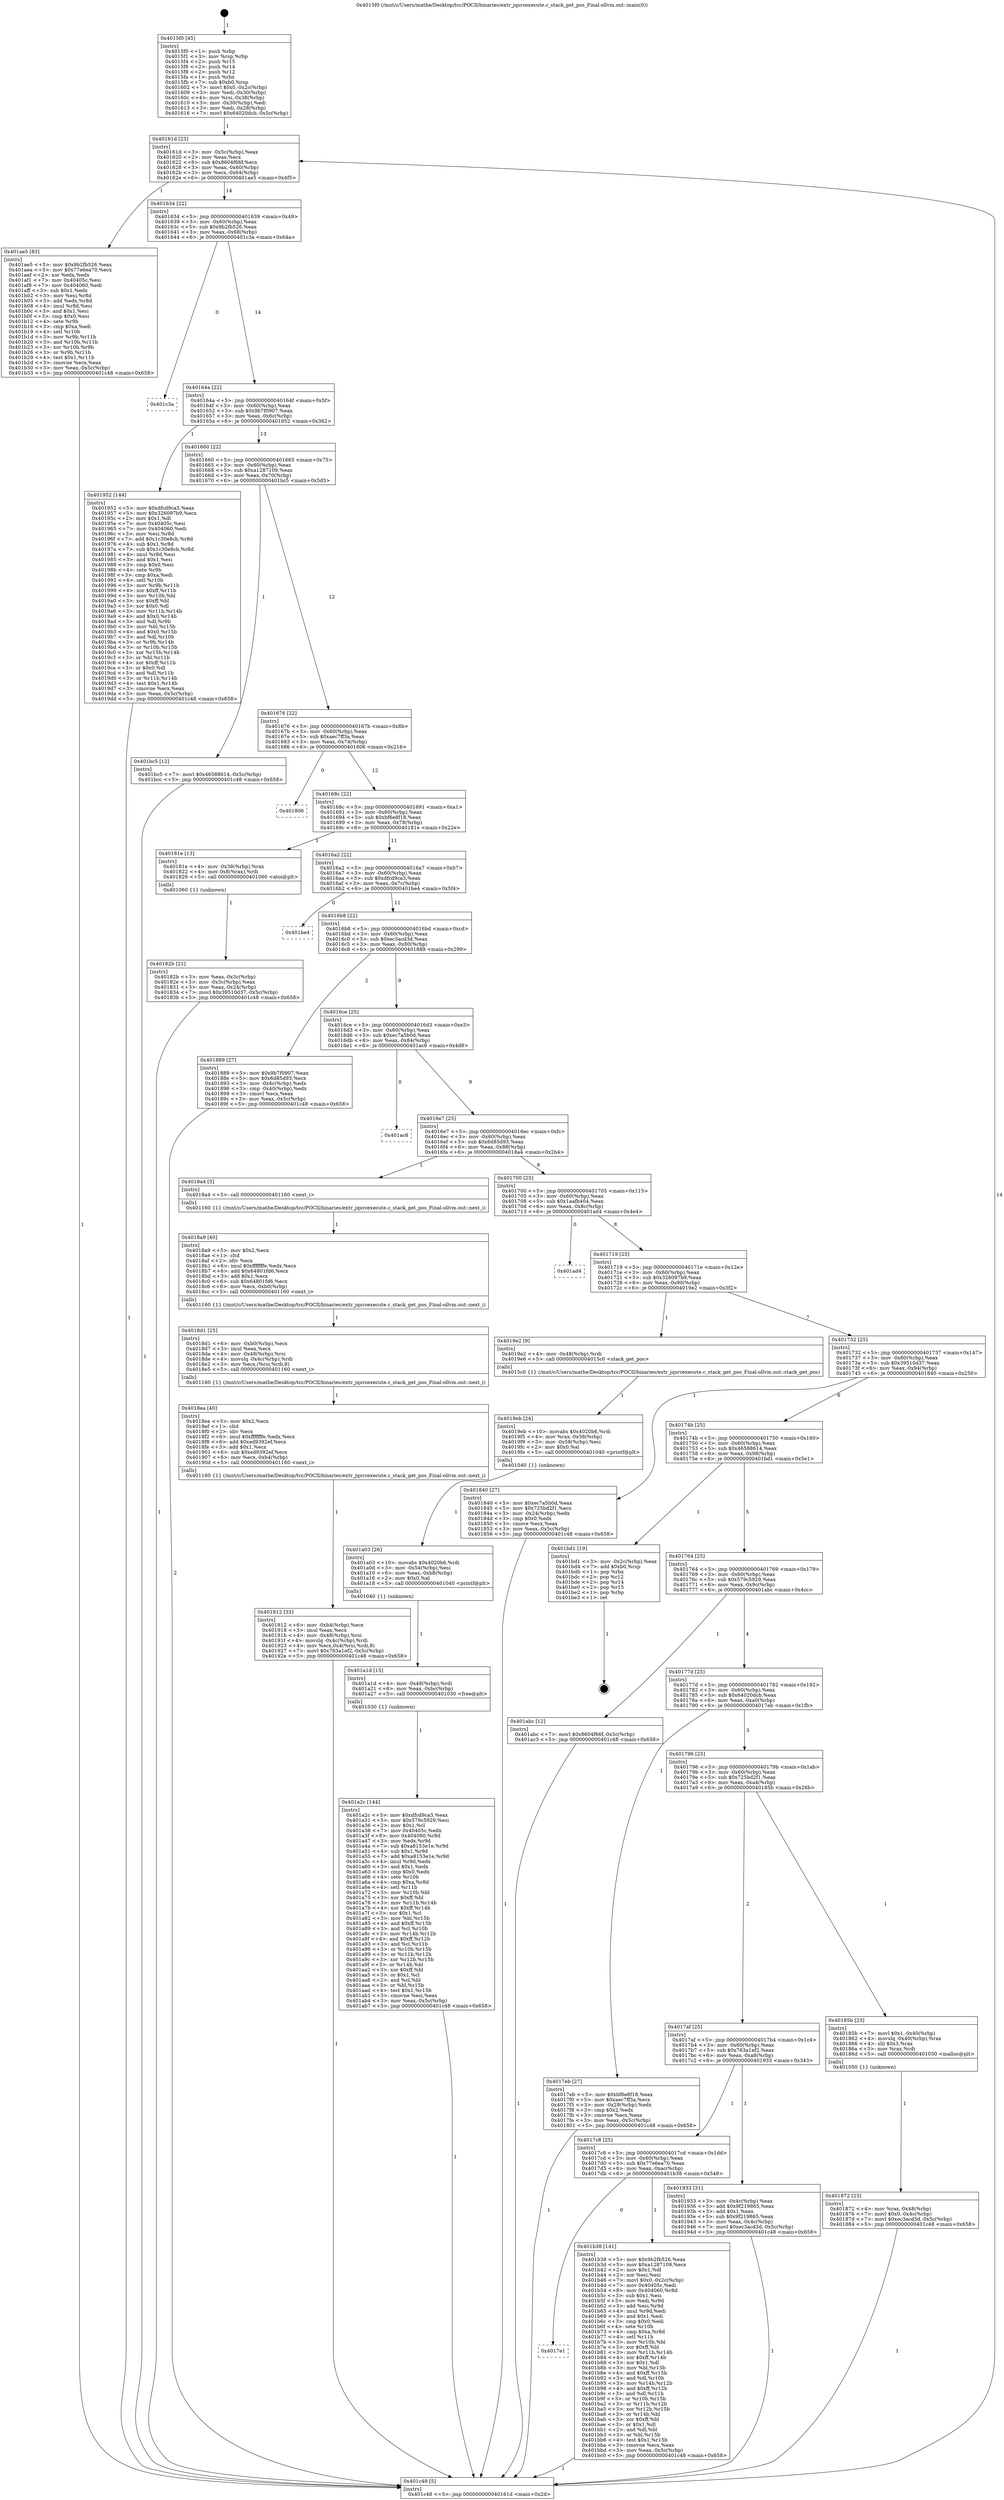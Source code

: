digraph "0x4015f0" {
  label = "0x4015f0 (/mnt/c/Users/mathe/Desktop/tcc/POCII/binaries/extr_jqsrcexecute.c_stack_get_pos_Final-ollvm.out::main(0))"
  labelloc = "t"
  node[shape=record]

  Entry [label="",width=0.3,height=0.3,shape=circle,fillcolor=black,style=filled]
  "0x40161d" [label="{
     0x40161d [23]\l
     | [instrs]\l
     &nbsp;&nbsp;0x40161d \<+3\>: mov -0x5c(%rbp),%eax\l
     &nbsp;&nbsp;0x401620 \<+2\>: mov %eax,%ecx\l
     &nbsp;&nbsp;0x401622 \<+6\>: sub $0x8604f66f,%ecx\l
     &nbsp;&nbsp;0x401628 \<+3\>: mov %eax,-0x60(%rbp)\l
     &nbsp;&nbsp;0x40162b \<+3\>: mov %ecx,-0x64(%rbp)\l
     &nbsp;&nbsp;0x40162e \<+6\>: je 0000000000401ae5 \<main+0x4f5\>\l
  }"]
  "0x401ae5" [label="{
     0x401ae5 [83]\l
     | [instrs]\l
     &nbsp;&nbsp;0x401ae5 \<+5\>: mov $0x9b2fb526,%eax\l
     &nbsp;&nbsp;0x401aea \<+5\>: mov $0x77e6ea70,%ecx\l
     &nbsp;&nbsp;0x401aef \<+2\>: xor %edx,%edx\l
     &nbsp;&nbsp;0x401af1 \<+7\>: mov 0x40405c,%esi\l
     &nbsp;&nbsp;0x401af8 \<+7\>: mov 0x404060,%edi\l
     &nbsp;&nbsp;0x401aff \<+3\>: sub $0x1,%edx\l
     &nbsp;&nbsp;0x401b02 \<+3\>: mov %esi,%r8d\l
     &nbsp;&nbsp;0x401b05 \<+3\>: add %edx,%r8d\l
     &nbsp;&nbsp;0x401b08 \<+4\>: imul %r8d,%esi\l
     &nbsp;&nbsp;0x401b0c \<+3\>: and $0x1,%esi\l
     &nbsp;&nbsp;0x401b0f \<+3\>: cmp $0x0,%esi\l
     &nbsp;&nbsp;0x401b12 \<+4\>: sete %r9b\l
     &nbsp;&nbsp;0x401b16 \<+3\>: cmp $0xa,%edi\l
     &nbsp;&nbsp;0x401b19 \<+4\>: setl %r10b\l
     &nbsp;&nbsp;0x401b1d \<+3\>: mov %r9b,%r11b\l
     &nbsp;&nbsp;0x401b20 \<+3\>: and %r10b,%r11b\l
     &nbsp;&nbsp;0x401b23 \<+3\>: xor %r10b,%r9b\l
     &nbsp;&nbsp;0x401b26 \<+3\>: or %r9b,%r11b\l
     &nbsp;&nbsp;0x401b29 \<+4\>: test $0x1,%r11b\l
     &nbsp;&nbsp;0x401b2d \<+3\>: cmovne %ecx,%eax\l
     &nbsp;&nbsp;0x401b30 \<+3\>: mov %eax,-0x5c(%rbp)\l
     &nbsp;&nbsp;0x401b33 \<+5\>: jmp 0000000000401c48 \<main+0x658\>\l
  }"]
  "0x401634" [label="{
     0x401634 [22]\l
     | [instrs]\l
     &nbsp;&nbsp;0x401634 \<+5\>: jmp 0000000000401639 \<main+0x49\>\l
     &nbsp;&nbsp;0x401639 \<+3\>: mov -0x60(%rbp),%eax\l
     &nbsp;&nbsp;0x40163c \<+5\>: sub $0x9b2fb526,%eax\l
     &nbsp;&nbsp;0x401641 \<+3\>: mov %eax,-0x68(%rbp)\l
     &nbsp;&nbsp;0x401644 \<+6\>: je 0000000000401c3a \<main+0x64a\>\l
  }"]
  Exit [label="",width=0.3,height=0.3,shape=circle,fillcolor=black,style=filled,peripheries=2]
  "0x401c3a" [label="{
     0x401c3a\l
  }", style=dashed]
  "0x40164a" [label="{
     0x40164a [22]\l
     | [instrs]\l
     &nbsp;&nbsp;0x40164a \<+5\>: jmp 000000000040164f \<main+0x5f\>\l
     &nbsp;&nbsp;0x40164f \<+3\>: mov -0x60(%rbp),%eax\l
     &nbsp;&nbsp;0x401652 \<+5\>: sub $0x9b7f0907,%eax\l
     &nbsp;&nbsp;0x401657 \<+3\>: mov %eax,-0x6c(%rbp)\l
     &nbsp;&nbsp;0x40165a \<+6\>: je 0000000000401952 \<main+0x362\>\l
  }"]
  "0x4017e1" [label="{
     0x4017e1\l
  }", style=dashed]
  "0x401952" [label="{
     0x401952 [144]\l
     | [instrs]\l
     &nbsp;&nbsp;0x401952 \<+5\>: mov $0xdfcd9ca3,%eax\l
     &nbsp;&nbsp;0x401957 \<+5\>: mov $0x326097b9,%ecx\l
     &nbsp;&nbsp;0x40195c \<+2\>: mov $0x1,%dl\l
     &nbsp;&nbsp;0x40195e \<+7\>: mov 0x40405c,%esi\l
     &nbsp;&nbsp;0x401965 \<+7\>: mov 0x404060,%edi\l
     &nbsp;&nbsp;0x40196c \<+3\>: mov %esi,%r8d\l
     &nbsp;&nbsp;0x40196f \<+7\>: add $0x1c30e8cb,%r8d\l
     &nbsp;&nbsp;0x401976 \<+4\>: sub $0x1,%r8d\l
     &nbsp;&nbsp;0x40197a \<+7\>: sub $0x1c30e8cb,%r8d\l
     &nbsp;&nbsp;0x401981 \<+4\>: imul %r8d,%esi\l
     &nbsp;&nbsp;0x401985 \<+3\>: and $0x1,%esi\l
     &nbsp;&nbsp;0x401988 \<+3\>: cmp $0x0,%esi\l
     &nbsp;&nbsp;0x40198b \<+4\>: sete %r9b\l
     &nbsp;&nbsp;0x40198f \<+3\>: cmp $0xa,%edi\l
     &nbsp;&nbsp;0x401992 \<+4\>: setl %r10b\l
     &nbsp;&nbsp;0x401996 \<+3\>: mov %r9b,%r11b\l
     &nbsp;&nbsp;0x401999 \<+4\>: xor $0xff,%r11b\l
     &nbsp;&nbsp;0x40199d \<+3\>: mov %r10b,%bl\l
     &nbsp;&nbsp;0x4019a0 \<+3\>: xor $0xff,%bl\l
     &nbsp;&nbsp;0x4019a3 \<+3\>: xor $0x0,%dl\l
     &nbsp;&nbsp;0x4019a6 \<+3\>: mov %r11b,%r14b\l
     &nbsp;&nbsp;0x4019a9 \<+4\>: and $0x0,%r14b\l
     &nbsp;&nbsp;0x4019ad \<+3\>: and %dl,%r9b\l
     &nbsp;&nbsp;0x4019b0 \<+3\>: mov %bl,%r15b\l
     &nbsp;&nbsp;0x4019b3 \<+4\>: and $0x0,%r15b\l
     &nbsp;&nbsp;0x4019b7 \<+3\>: and %dl,%r10b\l
     &nbsp;&nbsp;0x4019ba \<+3\>: or %r9b,%r14b\l
     &nbsp;&nbsp;0x4019bd \<+3\>: or %r10b,%r15b\l
     &nbsp;&nbsp;0x4019c0 \<+3\>: xor %r15b,%r14b\l
     &nbsp;&nbsp;0x4019c3 \<+3\>: or %bl,%r11b\l
     &nbsp;&nbsp;0x4019c6 \<+4\>: xor $0xff,%r11b\l
     &nbsp;&nbsp;0x4019ca \<+3\>: or $0x0,%dl\l
     &nbsp;&nbsp;0x4019cd \<+3\>: and %dl,%r11b\l
     &nbsp;&nbsp;0x4019d0 \<+3\>: or %r11b,%r14b\l
     &nbsp;&nbsp;0x4019d3 \<+4\>: test $0x1,%r14b\l
     &nbsp;&nbsp;0x4019d7 \<+3\>: cmovne %ecx,%eax\l
     &nbsp;&nbsp;0x4019da \<+3\>: mov %eax,-0x5c(%rbp)\l
     &nbsp;&nbsp;0x4019dd \<+5\>: jmp 0000000000401c48 \<main+0x658\>\l
  }"]
  "0x401660" [label="{
     0x401660 [22]\l
     | [instrs]\l
     &nbsp;&nbsp;0x401660 \<+5\>: jmp 0000000000401665 \<main+0x75\>\l
     &nbsp;&nbsp;0x401665 \<+3\>: mov -0x60(%rbp),%eax\l
     &nbsp;&nbsp;0x401668 \<+5\>: sub $0xa1287109,%eax\l
     &nbsp;&nbsp;0x40166d \<+3\>: mov %eax,-0x70(%rbp)\l
     &nbsp;&nbsp;0x401670 \<+6\>: je 0000000000401bc5 \<main+0x5d5\>\l
  }"]
  "0x401b38" [label="{
     0x401b38 [141]\l
     | [instrs]\l
     &nbsp;&nbsp;0x401b38 \<+5\>: mov $0x9b2fb526,%eax\l
     &nbsp;&nbsp;0x401b3d \<+5\>: mov $0xa1287109,%ecx\l
     &nbsp;&nbsp;0x401b42 \<+2\>: mov $0x1,%dl\l
     &nbsp;&nbsp;0x401b44 \<+2\>: xor %esi,%esi\l
     &nbsp;&nbsp;0x401b46 \<+7\>: movl $0x0,-0x2c(%rbp)\l
     &nbsp;&nbsp;0x401b4d \<+7\>: mov 0x40405c,%edi\l
     &nbsp;&nbsp;0x401b54 \<+8\>: mov 0x404060,%r8d\l
     &nbsp;&nbsp;0x401b5c \<+3\>: sub $0x1,%esi\l
     &nbsp;&nbsp;0x401b5f \<+3\>: mov %edi,%r9d\l
     &nbsp;&nbsp;0x401b62 \<+3\>: add %esi,%r9d\l
     &nbsp;&nbsp;0x401b65 \<+4\>: imul %r9d,%edi\l
     &nbsp;&nbsp;0x401b69 \<+3\>: and $0x1,%edi\l
     &nbsp;&nbsp;0x401b6c \<+3\>: cmp $0x0,%edi\l
     &nbsp;&nbsp;0x401b6f \<+4\>: sete %r10b\l
     &nbsp;&nbsp;0x401b73 \<+4\>: cmp $0xa,%r8d\l
     &nbsp;&nbsp;0x401b77 \<+4\>: setl %r11b\l
     &nbsp;&nbsp;0x401b7b \<+3\>: mov %r10b,%bl\l
     &nbsp;&nbsp;0x401b7e \<+3\>: xor $0xff,%bl\l
     &nbsp;&nbsp;0x401b81 \<+3\>: mov %r11b,%r14b\l
     &nbsp;&nbsp;0x401b84 \<+4\>: xor $0xff,%r14b\l
     &nbsp;&nbsp;0x401b88 \<+3\>: xor $0x1,%dl\l
     &nbsp;&nbsp;0x401b8b \<+3\>: mov %bl,%r15b\l
     &nbsp;&nbsp;0x401b8e \<+4\>: and $0xff,%r15b\l
     &nbsp;&nbsp;0x401b92 \<+3\>: and %dl,%r10b\l
     &nbsp;&nbsp;0x401b95 \<+3\>: mov %r14b,%r12b\l
     &nbsp;&nbsp;0x401b98 \<+4\>: and $0xff,%r12b\l
     &nbsp;&nbsp;0x401b9c \<+3\>: and %dl,%r11b\l
     &nbsp;&nbsp;0x401b9f \<+3\>: or %r10b,%r15b\l
     &nbsp;&nbsp;0x401ba2 \<+3\>: or %r11b,%r12b\l
     &nbsp;&nbsp;0x401ba5 \<+3\>: xor %r12b,%r15b\l
     &nbsp;&nbsp;0x401ba8 \<+3\>: or %r14b,%bl\l
     &nbsp;&nbsp;0x401bab \<+3\>: xor $0xff,%bl\l
     &nbsp;&nbsp;0x401bae \<+3\>: or $0x1,%dl\l
     &nbsp;&nbsp;0x401bb1 \<+2\>: and %dl,%bl\l
     &nbsp;&nbsp;0x401bb3 \<+3\>: or %bl,%r15b\l
     &nbsp;&nbsp;0x401bb6 \<+4\>: test $0x1,%r15b\l
     &nbsp;&nbsp;0x401bba \<+3\>: cmovne %ecx,%eax\l
     &nbsp;&nbsp;0x401bbd \<+3\>: mov %eax,-0x5c(%rbp)\l
     &nbsp;&nbsp;0x401bc0 \<+5\>: jmp 0000000000401c48 \<main+0x658\>\l
  }"]
  "0x401bc5" [label="{
     0x401bc5 [12]\l
     | [instrs]\l
     &nbsp;&nbsp;0x401bc5 \<+7\>: movl $0x46588614,-0x5c(%rbp)\l
     &nbsp;&nbsp;0x401bcc \<+5\>: jmp 0000000000401c48 \<main+0x658\>\l
  }"]
  "0x401676" [label="{
     0x401676 [22]\l
     | [instrs]\l
     &nbsp;&nbsp;0x401676 \<+5\>: jmp 000000000040167b \<main+0x8b\>\l
     &nbsp;&nbsp;0x40167b \<+3\>: mov -0x60(%rbp),%eax\l
     &nbsp;&nbsp;0x40167e \<+5\>: sub $0xaec7ff3a,%eax\l
     &nbsp;&nbsp;0x401683 \<+3\>: mov %eax,-0x74(%rbp)\l
     &nbsp;&nbsp;0x401686 \<+6\>: je 0000000000401806 \<main+0x216\>\l
  }"]
  "0x401a2c" [label="{
     0x401a2c [144]\l
     | [instrs]\l
     &nbsp;&nbsp;0x401a2c \<+5\>: mov $0xdfcd9ca3,%eax\l
     &nbsp;&nbsp;0x401a31 \<+5\>: mov $0x579c5929,%esi\l
     &nbsp;&nbsp;0x401a36 \<+2\>: mov $0x1,%cl\l
     &nbsp;&nbsp;0x401a38 \<+7\>: mov 0x40405c,%edx\l
     &nbsp;&nbsp;0x401a3f \<+8\>: mov 0x404060,%r8d\l
     &nbsp;&nbsp;0x401a47 \<+3\>: mov %edx,%r9d\l
     &nbsp;&nbsp;0x401a4a \<+7\>: sub $0xa8153e1e,%r9d\l
     &nbsp;&nbsp;0x401a51 \<+4\>: sub $0x1,%r9d\l
     &nbsp;&nbsp;0x401a55 \<+7\>: add $0xa8153e1e,%r9d\l
     &nbsp;&nbsp;0x401a5c \<+4\>: imul %r9d,%edx\l
     &nbsp;&nbsp;0x401a60 \<+3\>: and $0x1,%edx\l
     &nbsp;&nbsp;0x401a63 \<+3\>: cmp $0x0,%edx\l
     &nbsp;&nbsp;0x401a66 \<+4\>: sete %r10b\l
     &nbsp;&nbsp;0x401a6a \<+4\>: cmp $0xa,%r8d\l
     &nbsp;&nbsp;0x401a6e \<+4\>: setl %r11b\l
     &nbsp;&nbsp;0x401a72 \<+3\>: mov %r10b,%bl\l
     &nbsp;&nbsp;0x401a75 \<+3\>: xor $0xff,%bl\l
     &nbsp;&nbsp;0x401a78 \<+3\>: mov %r11b,%r14b\l
     &nbsp;&nbsp;0x401a7b \<+4\>: xor $0xff,%r14b\l
     &nbsp;&nbsp;0x401a7f \<+3\>: xor $0x1,%cl\l
     &nbsp;&nbsp;0x401a82 \<+3\>: mov %bl,%r15b\l
     &nbsp;&nbsp;0x401a85 \<+4\>: and $0xff,%r15b\l
     &nbsp;&nbsp;0x401a89 \<+3\>: and %cl,%r10b\l
     &nbsp;&nbsp;0x401a8c \<+3\>: mov %r14b,%r12b\l
     &nbsp;&nbsp;0x401a8f \<+4\>: and $0xff,%r12b\l
     &nbsp;&nbsp;0x401a93 \<+3\>: and %cl,%r11b\l
     &nbsp;&nbsp;0x401a96 \<+3\>: or %r10b,%r15b\l
     &nbsp;&nbsp;0x401a99 \<+3\>: or %r11b,%r12b\l
     &nbsp;&nbsp;0x401a9c \<+3\>: xor %r12b,%r15b\l
     &nbsp;&nbsp;0x401a9f \<+3\>: or %r14b,%bl\l
     &nbsp;&nbsp;0x401aa2 \<+3\>: xor $0xff,%bl\l
     &nbsp;&nbsp;0x401aa5 \<+3\>: or $0x1,%cl\l
     &nbsp;&nbsp;0x401aa8 \<+2\>: and %cl,%bl\l
     &nbsp;&nbsp;0x401aaa \<+3\>: or %bl,%r15b\l
     &nbsp;&nbsp;0x401aad \<+4\>: test $0x1,%r15b\l
     &nbsp;&nbsp;0x401ab1 \<+3\>: cmovne %esi,%eax\l
     &nbsp;&nbsp;0x401ab4 \<+3\>: mov %eax,-0x5c(%rbp)\l
     &nbsp;&nbsp;0x401ab7 \<+5\>: jmp 0000000000401c48 \<main+0x658\>\l
  }"]
  "0x401806" [label="{
     0x401806\l
  }", style=dashed]
  "0x40168c" [label="{
     0x40168c [22]\l
     | [instrs]\l
     &nbsp;&nbsp;0x40168c \<+5\>: jmp 0000000000401691 \<main+0xa1\>\l
     &nbsp;&nbsp;0x401691 \<+3\>: mov -0x60(%rbp),%eax\l
     &nbsp;&nbsp;0x401694 \<+5\>: sub $0xbf6e8f18,%eax\l
     &nbsp;&nbsp;0x401699 \<+3\>: mov %eax,-0x78(%rbp)\l
     &nbsp;&nbsp;0x40169c \<+6\>: je 000000000040181e \<main+0x22e\>\l
  }"]
  "0x401a1d" [label="{
     0x401a1d [15]\l
     | [instrs]\l
     &nbsp;&nbsp;0x401a1d \<+4\>: mov -0x48(%rbp),%rdi\l
     &nbsp;&nbsp;0x401a21 \<+6\>: mov %eax,-0xbc(%rbp)\l
     &nbsp;&nbsp;0x401a27 \<+5\>: call 0000000000401030 \<free@plt\>\l
     | [calls]\l
     &nbsp;&nbsp;0x401030 \{1\} (unknown)\l
  }"]
  "0x40181e" [label="{
     0x40181e [13]\l
     | [instrs]\l
     &nbsp;&nbsp;0x40181e \<+4\>: mov -0x38(%rbp),%rax\l
     &nbsp;&nbsp;0x401822 \<+4\>: mov 0x8(%rax),%rdi\l
     &nbsp;&nbsp;0x401826 \<+5\>: call 0000000000401060 \<atoi@plt\>\l
     | [calls]\l
     &nbsp;&nbsp;0x401060 \{1\} (unknown)\l
  }"]
  "0x4016a2" [label="{
     0x4016a2 [22]\l
     | [instrs]\l
     &nbsp;&nbsp;0x4016a2 \<+5\>: jmp 00000000004016a7 \<main+0xb7\>\l
     &nbsp;&nbsp;0x4016a7 \<+3\>: mov -0x60(%rbp),%eax\l
     &nbsp;&nbsp;0x4016aa \<+5\>: sub $0xdfcd9ca3,%eax\l
     &nbsp;&nbsp;0x4016af \<+3\>: mov %eax,-0x7c(%rbp)\l
     &nbsp;&nbsp;0x4016b2 \<+6\>: je 0000000000401be4 \<main+0x5f4\>\l
  }"]
  "0x401a03" [label="{
     0x401a03 [26]\l
     | [instrs]\l
     &nbsp;&nbsp;0x401a03 \<+10\>: movabs $0x4020b6,%rdi\l
     &nbsp;&nbsp;0x401a0d \<+3\>: mov -0x54(%rbp),%esi\l
     &nbsp;&nbsp;0x401a10 \<+6\>: mov %eax,-0xb8(%rbp)\l
     &nbsp;&nbsp;0x401a16 \<+2\>: mov $0x0,%al\l
     &nbsp;&nbsp;0x401a18 \<+5\>: call 0000000000401040 \<printf@plt\>\l
     | [calls]\l
     &nbsp;&nbsp;0x401040 \{1\} (unknown)\l
  }"]
  "0x401be4" [label="{
     0x401be4\l
  }", style=dashed]
  "0x4016b8" [label="{
     0x4016b8 [22]\l
     | [instrs]\l
     &nbsp;&nbsp;0x4016b8 \<+5\>: jmp 00000000004016bd \<main+0xcd\>\l
     &nbsp;&nbsp;0x4016bd \<+3\>: mov -0x60(%rbp),%eax\l
     &nbsp;&nbsp;0x4016c0 \<+5\>: sub $0xec3acd3d,%eax\l
     &nbsp;&nbsp;0x4016c5 \<+3\>: mov %eax,-0x80(%rbp)\l
     &nbsp;&nbsp;0x4016c8 \<+6\>: je 0000000000401889 \<main+0x299\>\l
  }"]
  "0x4019eb" [label="{
     0x4019eb [24]\l
     | [instrs]\l
     &nbsp;&nbsp;0x4019eb \<+10\>: movabs $0x4020b6,%rdi\l
     &nbsp;&nbsp;0x4019f5 \<+4\>: mov %rax,-0x58(%rbp)\l
     &nbsp;&nbsp;0x4019f9 \<+3\>: mov -0x58(%rbp),%esi\l
     &nbsp;&nbsp;0x4019fc \<+2\>: mov $0x0,%al\l
     &nbsp;&nbsp;0x4019fe \<+5\>: call 0000000000401040 \<printf@plt\>\l
     | [calls]\l
     &nbsp;&nbsp;0x401040 \{1\} (unknown)\l
  }"]
  "0x401889" [label="{
     0x401889 [27]\l
     | [instrs]\l
     &nbsp;&nbsp;0x401889 \<+5\>: mov $0x9b7f0907,%eax\l
     &nbsp;&nbsp;0x40188e \<+5\>: mov $0x6d85d93,%ecx\l
     &nbsp;&nbsp;0x401893 \<+3\>: mov -0x4c(%rbp),%edx\l
     &nbsp;&nbsp;0x401896 \<+3\>: cmp -0x40(%rbp),%edx\l
     &nbsp;&nbsp;0x401899 \<+3\>: cmovl %ecx,%eax\l
     &nbsp;&nbsp;0x40189c \<+3\>: mov %eax,-0x5c(%rbp)\l
     &nbsp;&nbsp;0x40189f \<+5\>: jmp 0000000000401c48 \<main+0x658\>\l
  }"]
  "0x4016ce" [label="{
     0x4016ce [25]\l
     | [instrs]\l
     &nbsp;&nbsp;0x4016ce \<+5\>: jmp 00000000004016d3 \<main+0xe3\>\l
     &nbsp;&nbsp;0x4016d3 \<+3\>: mov -0x60(%rbp),%eax\l
     &nbsp;&nbsp;0x4016d6 \<+5\>: sub $0xec7a5b0d,%eax\l
     &nbsp;&nbsp;0x4016db \<+6\>: mov %eax,-0x84(%rbp)\l
     &nbsp;&nbsp;0x4016e1 \<+6\>: je 0000000000401ac8 \<main+0x4d8\>\l
  }"]
  "0x4017c8" [label="{
     0x4017c8 [25]\l
     | [instrs]\l
     &nbsp;&nbsp;0x4017c8 \<+5\>: jmp 00000000004017cd \<main+0x1dd\>\l
     &nbsp;&nbsp;0x4017cd \<+3\>: mov -0x60(%rbp),%eax\l
     &nbsp;&nbsp;0x4017d0 \<+5\>: sub $0x77e6ea70,%eax\l
     &nbsp;&nbsp;0x4017d5 \<+6\>: mov %eax,-0xac(%rbp)\l
     &nbsp;&nbsp;0x4017db \<+6\>: je 0000000000401b38 \<main+0x548\>\l
  }"]
  "0x401ac8" [label="{
     0x401ac8\l
  }", style=dashed]
  "0x4016e7" [label="{
     0x4016e7 [25]\l
     | [instrs]\l
     &nbsp;&nbsp;0x4016e7 \<+5\>: jmp 00000000004016ec \<main+0xfc\>\l
     &nbsp;&nbsp;0x4016ec \<+3\>: mov -0x60(%rbp),%eax\l
     &nbsp;&nbsp;0x4016ef \<+5\>: sub $0x6d85d93,%eax\l
     &nbsp;&nbsp;0x4016f4 \<+6\>: mov %eax,-0x88(%rbp)\l
     &nbsp;&nbsp;0x4016fa \<+6\>: je 00000000004018a4 \<main+0x2b4\>\l
  }"]
  "0x401933" [label="{
     0x401933 [31]\l
     | [instrs]\l
     &nbsp;&nbsp;0x401933 \<+3\>: mov -0x4c(%rbp),%eax\l
     &nbsp;&nbsp;0x401936 \<+5\>: add $0x9f219865,%eax\l
     &nbsp;&nbsp;0x40193b \<+3\>: add $0x1,%eax\l
     &nbsp;&nbsp;0x40193e \<+5\>: sub $0x9f219865,%eax\l
     &nbsp;&nbsp;0x401943 \<+3\>: mov %eax,-0x4c(%rbp)\l
     &nbsp;&nbsp;0x401946 \<+7\>: movl $0xec3acd3d,-0x5c(%rbp)\l
     &nbsp;&nbsp;0x40194d \<+5\>: jmp 0000000000401c48 \<main+0x658\>\l
  }"]
  "0x4018a4" [label="{
     0x4018a4 [5]\l
     | [instrs]\l
     &nbsp;&nbsp;0x4018a4 \<+5\>: call 0000000000401160 \<next_i\>\l
     | [calls]\l
     &nbsp;&nbsp;0x401160 \{1\} (/mnt/c/Users/mathe/Desktop/tcc/POCII/binaries/extr_jqsrcexecute.c_stack_get_pos_Final-ollvm.out::next_i)\l
  }"]
  "0x401700" [label="{
     0x401700 [25]\l
     | [instrs]\l
     &nbsp;&nbsp;0x401700 \<+5\>: jmp 0000000000401705 \<main+0x115\>\l
     &nbsp;&nbsp;0x401705 \<+3\>: mov -0x60(%rbp),%eax\l
     &nbsp;&nbsp;0x401708 \<+5\>: sub $0x1aafb404,%eax\l
     &nbsp;&nbsp;0x40170d \<+6\>: mov %eax,-0x8c(%rbp)\l
     &nbsp;&nbsp;0x401713 \<+6\>: je 0000000000401ad4 \<main+0x4e4\>\l
  }"]
  "0x401912" [label="{
     0x401912 [33]\l
     | [instrs]\l
     &nbsp;&nbsp;0x401912 \<+6\>: mov -0xb4(%rbp),%ecx\l
     &nbsp;&nbsp;0x401918 \<+3\>: imul %eax,%ecx\l
     &nbsp;&nbsp;0x40191b \<+4\>: mov -0x48(%rbp),%rsi\l
     &nbsp;&nbsp;0x40191f \<+4\>: movslq -0x4c(%rbp),%rdi\l
     &nbsp;&nbsp;0x401923 \<+4\>: mov %ecx,0x4(%rsi,%rdi,8)\l
     &nbsp;&nbsp;0x401927 \<+7\>: movl $0x763a1ef2,-0x5c(%rbp)\l
     &nbsp;&nbsp;0x40192e \<+5\>: jmp 0000000000401c48 \<main+0x658\>\l
  }"]
  "0x401ad4" [label="{
     0x401ad4\l
  }", style=dashed]
  "0x401719" [label="{
     0x401719 [25]\l
     | [instrs]\l
     &nbsp;&nbsp;0x401719 \<+5\>: jmp 000000000040171e \<main+0x12e\>\l
     &nbsp;&nbsp;0x40171e \<+3\>: mov -0x60(%rbp),%eax\l
     &nbsp;&nbsp;0x401721 \<+5\>: sub $0x326097b9,%eax\l
     &nbsp;&nbsp;0x401726 \<+6\>: mov %eax,-0x90(%rbp)\l
     &nbsp;&nbsp;0x40172c \<+6\>: je 00000000004019e2 \<main+0x3f2\>\l
  }"]
  "0x4018ea" [label="{
     0x4018ea [40]\l
     | [instrs]\l
     &nbsp;&nbsp;0x4018ea \<+5\>: mov $0x2,%ecx\l
     &nbsp;&nbsp;0x4018ef \<+1\>: cltd\l
     &nbsp;&nbsp;0x4018f0 \<+2\>: idiv %ecx\l
     &nbsp;&nbsp;0x4018f2 \<+6\>: imul $0xfffffffe,%edx,%ecx\l
     &nbsp;&nbsp;0x4018f8 \<+6\>: add $0xed9392ef,%ecx\l
     &nbsp;&nbsp;0x4018fe \<+3\>: add $0x1,%ecx\l
     &nbsp;&nbsp;0x401901 \<+6\>: sub $0xed9392ef,%ecx\l
     &nbsp;&nbsp;0x401907 \<+6\>: mov %ecx,-0xb4(%rbp)\l
     &nbsp;&nbsp;0x40190d \<+5\>: call 0000000000401160 \<next_i\>\l
     | [calls]\l
     &nbsp;&nbsp;0x401160 \{1\} (/mnt/c/Users/mathe/Desktop/tcc/POCII/binaries/extr_jqsrcexecute.c_stack_get_pos_Final-ollvm.out::next_i)\l
  }"]
  "0x4019e2" [label="{
     0x4019e2 [9]\l
     | [instrs]\l
     &nbsp;&nbsp;0x4019e2 \<+4\>: mov -0x48(%rbp),%rdi\l
     &nbsp;&nbsp;0x4019e6 \<+5\>: call 00000000004015c0 \<stack_get_pos\>\l
     | [calls]\l
     &nbsp;&nbsp;0x4015c0 \{1\} (/mnt/c/Users/mathe/Desktop/tcc/POCII/binaries/extr_jqsrcexecute.c_stack_get_pos_Final-ollvm.out::stack_get_pos)\l
  }"]
  "0x401732" [label="{
     0x401732 [25]\l
     | [instrs]\l
     &nbsp;&nbsp;0x401732 \<+5\>: jmp 0000000000401737 \<main+0x147\>\l
     &nbsp;&nbsp;0x401737 \<+3\>: mov -0x60(%rbp),%eax\l
     &nbsp;&nbsp;0x40173a \<+5\>: sub $0x39510d37,%eax\l
     &nbsp;&nbsp;0x40173f \<+6\>: mov %eax,-0x94(%rbp)\l
     &nbsp;&nbsp;0x401745 \<+6\>: je 0000000000401840 \<main+0x250\>\l
  }"]
  "0x4018d1" [label="{
     0x4018d1 [25]\l
     | [instrs]\l
     &nbsp;&nbsp;0x4018d1 \<+6\>: mov -0xb0(%rbp),%ecx\l
     &nbsp;&nbsp;0x4018d7 \<+3\>: imul %eax,%ecx\l
     &nbsp;&nbsp;0x4018da \<+4\>: mov -0x48(%rbp),%rsi\l
     &nbsp;&nbsp;0x4018de \<+4\>: movslq -0x4c(%rbp),%rdi\l
     &nbsp;&nbsp;0x4018e2 \<+3\>: mov %ecx,(%rsi,%rdi,8)\l
     &nbsp;&nbsp;0x4018e5 \<+5\>: call 0000000000401160 \<next_i\>\l
     | [calls]\l
     &nbsp;&nbsp;0x401160 \{1\} (/mnt/c/Users/mathe/Desktop/tcc/POCII/binaries/extr_jqsrcexecute.c_stack_get_pos_Final-ollvm.out::next_i)\l
  }"]
  "0x401840" [label="{
     0x401840 [27]\l
     | [instrs]\l
     &nbsp;&nbsp;0x401840 \<+5\>: mov $0xec7a5b0d,%eax\l
     &nbsp;&nbsp;0x401845 \<+5\>: mov $0x725bd2f1,%ecx\l
     &nbsp;&nbsp;0x40184a \<+3\>: mov -0x24(%rbp),%edx\l
     &nbsp;&nbsp;0x40184d \<+3\>: cmp $0x0,%edx\l
     &nbsp;&nbsp;0x401850 \<+3\>: cmove %ecx,%eax\l
     &nbsp;&nbsp;0x401853 \<+3\>: mov %eax,-0x5c(%rbp)\l
     &nbsp;&nbsp;0x401856 \<+5\>: jmp 0000000000401c48 \<main+0x658\>\l
  }"]
  "0x40174b" [label="{
     0x40174b [25]\l
     | [instrs]\l
     &nbsp;&nbsp;0x40174b \<+5\>: jmp 0000000000401750 \<main+0x160\>\l
     &nbsp;&nbsp;0x401750 \<+3\>: mov -0x60(%rbp),%eax\l
     &nbsp;&nbsp;0x401753 \<+5\>: sub $0x46588614,%eax\l
     &nbsp;&nbsp;0x401758 \<+6\>: mov %eax,-0x98(%rbp)\l
     &nbsp;&nbsp;0x40175e \<+6\>: je 0000000000401bd1 \<main+0x5e1\>\l
  }"]
  "0x4018a9" [label="{
     0x4018a9 [40]\l
     | [instrs]\l
     &nbsp;&nbsp;0x4018a9 \<+5\>: mov $0x2,%ecx\l
     &nbsp;&nbsp;0x4018ae \<+1\>: cltd\l
     &nbsp;&nbsp;0x4018af \<+2\>: idiv %ecx\l
     &nbsp;&nbsp;0x4018b1 \<+6\>: imul $0xfffffffe,%edx,%ecx\l
     &nbsp;&nbsp;0x4018b7 \<+6\>: add $0x64801fd6,%ecx\l
     &nbsp;&nbsp;0x4018bd \<+3\>: add $0x1,%ecx\l
     &nbsp;&nbsp;0x4018c0 \<+6\>: sub $0x64801fd6,%ecx\l
     &nbsp;&nbsp;0x4018c6 \<+6\>: mov %ecx,-0xb0(%rbp)\l
     &nbsp;&nbsp;0x4018cc \<+5\>: call 0000000000401160 \<next_i\>\l
     | [calls]\l
     &nbsp;&nbsp;0x401160 \{1\} (/mnt/c/Users/mathe/Desktop/tcc/POCII/binaries/extr_jqsrcexecute.c_stack_get_pos_Final-ollvm.out::next_i)\l
  }"]
  "0x401bd1" [label="{
     0x401bd1 [19]\l
     | [instrs]\l
     &nbsp;&nbsp;0x401bd1 \<+3\>: mov -0x2c(%rbp),%eax\l
     &nbsp;&nbsp;0x401bd4 \<+7\>: add $0xb0,%rsp\l
     &nbsp;&nbsp;0x401bdb \<+1\>: pop %rbx\l
     &nbsp;&nbsp;0x401bdc \<+2\>: pop %r12\l
     &nbsp;&nbsp;0x401bde \<+2\>: pop %r14\l
     &nbsp;&nbsp;0x401be0 \<+2\>: pop %r15\l
     &nbsp;&nbsp;0x401be2 \<+1\>: pop %rbp\l
     &nbsp;&nbsp;0x401be3 \<+1\>: ret\l
  }"]
  "0x401764" [label="{
     0x401764 [25]\l
     | [instrs]\l
     &nbsp;&nbsp;0x401764 \<+5\>: jmp 0000000000401769 \<main+0x179\>\l
     &nbsp;&nbsp;0x401769 \<+3\>: mov -0x60(%rbp),%eax\l
     &nbsp;&nbsp;0x40176c \<+5\>: sub $0x579c5929,%eax\l
     &nbsp;&nbsp;0x401771 \<+6\>: mov %eax,-0x9c(%rbp)\l
     &nbsp;&nbsp;0x401777 \<+6\>: je 0000000000401abc \<main+0x4cc\>\l
  }"]
  "0x401872" [label="{
     0x401872 [23]\l
     | [instrs]\l
     &nbsp;&nbsp;0x401872 \<+4\>: mov %rax,-0x48(%rbp)\l
     &nbsp;&nbsp;0x401876 \<+7\>: movl $0x0,-0x4c(%rbp)\l
     &nbsp;&nbsp;0x40187d \<+7\>: movl $0xec3acd3d,-0x5c(%rbp)\l
     &nbsp;&nbsp;0x401884 \<+5\>: jmp 0000000000401c48 \<main+0x658\>\l
  }"]
  "0x401abc" [label="{
     0x401abc [12]\l
     | [instrs]\l
     &nbsp;&nbsp;0x401abc \<+7\>: movl $0x8604f66f,-0x5c(%rbp)\l
     &nbsp;&nbsp;0x401ac3 \<+5\>: jmp 0000000000401c48 \<main+0x658\>\l
  }"]
  "0x40177d" [label="{
     0x40177d [25]\l
     | [instrs]\l
     &nbsp;&nbsp;0x40177d \<+5\>: jmp 0000000000401782 \<main+0x192\>\l
     &nbsp;&nbsp;0x401782 \<+3\>: mov -0x60(%rbp),%eax\l
     &nbsp;&nbsp;0x401785 \<+5\>: sub $0x64020dcb,%eax\l
     &nbsp;&nbsp;0x40178a \<+6\>: mov %eax,-0xa0(%rbp)\l
     &nbsp;&nbsp;0x401790 \<+6\>: je 00000000004017eb \<main+0x1fb\>\l
  }"]
  "0x4017af" [label="{
     0x4017af [25]\l
     | [instrs]\l
     &nbsp;&nbsp;0x4017af \<+5\>: jmp 00000000004017b4 \<main+0x1c4\>\l
     &nbsp;&nbsp;0x4017b4 \<+3\>: mov -0x60(%rbp),%eax\l
     &nbsp;&nbsp;0x4017b7 \<+5\>: sub $0x763a1ef2,%eax\l
     &nbsp;&nbsp;0x4017bc \<+6\>: mov %eax,-0xa8(%rbp)\l
     &nbsp;&nbsp;0x4017c2 \<+6\>: je 0000000000401933 \<main+0x343\>\l
  }"]
  "0x4017eb" [label="{
     0x4017eb [27]\l
     | [instrs]\l
     &nbsp;&nbsp;0x4017eb \<+5\>: mov $0xbf6e8f18,%eax\l
     &nbsp;&nbsp;0x4017f0 \<+5\>: mov $0xaec7ff3a,%ecx\l
     &nbsp;&nbsp;0x4017f5 \<+3\>: mov -0x28(%rbp),%edx\l
     &nbsp;&nbsp;0x4017f8 \<+3\>: cmp $0x2,%edx\l
     &nbsp;&nbsp;0x4017fb \<+3\>: cmovne %ecx,%eax\l
     &nbsp;&nbsp;0x4017fe \<+3\>: mov %eax,-0x5c(%rbp)\l
     &nbsp;&nbsp;0x401801 \<+5\>: jmp 0000000000401c48 \<main+0x658\>\l
  }"]
  "0x401796" [label="{
     0x401796 [25]\l
     | [instrs]\l
     &nbsp;&nbsp;0x401796 \<+5\>: jmp 000000000040179b \<main+0x1ab\>\l
     &nbsp;&nbsp;0x40179b \<+3\>: mov -0x60(%rbp),%eax\l
     &nbsp;&nbsp;0x40179e \<+5\>: sub $0x725bd2f1,%eax\l
     &nbsp;&nbsp;0x4017a3 \<+6\>: mov %eax,-0xa4(%rbp)\l
     &nbsp;&nbsp;0x4017a9 \<+6\>: je 000000000040185b \<main+0x26b\>\l
  }"]
  "0x401c48" [label="{
     0x401c48 [5]\l
     | [instrs]\l
     &nbsp;&nbsp;0x401c48 \<+5\>: jmp 000000000040161d \<main+0x2d\>\l
  }"]
  "0x4015f0" [label="{
     0x4015f0 [45]\l
     | [instrs]\l
     &nbsp;&nbsp;0x4015f0 \<+1\>: push %rbp\l
     &nbsp;&nbsp;0x4015f1 \<+3\>: mov %rsp,%rbp\l
     &nbsp;&nbsp;0x4015f4 \<+2\>: push %r15\l
     &nbsp;&nbsp;0x4015f6 \<+2\>: push %r14\l
     &nbsp;&nbsp;0x4015f8 \<+2\>: push %r12\l
     &nbsp;&nbsp;0x4015fa \<+1\>: push %rbx\l
     &nbsp;&nbsp;0x4015fb \<+7\>: sub $0xb0,%rsp\l
     &nbsp;&nbsp;0x401602 \<+7\>: movl $0x0,-0x2c(%rbp)\l
     &nbsp;&nbsp;0x401609 \<+3\>: mov %edi,-0x30(%rbp)\l
     &nbsp;&nbsp;0x40160c \<+4\>: mov %rsi,-0x38(%rbp)\l
     &nbsp;&nbsp;0x401610 \<+3\>: mov -0x30(%rbp),%edi\l
     &nbsp;&nbsp;0x401613 \<+3\>: mov %edi,-0x28(%rbp)\l
     &nbsp;&nbsp;0x401616 \<+7\>: movl $0x64020dcb,-0x5c(%rbp)\l
  }"]
  "0x40182b" [label="{
     0x40182b [21]\l
     | [instrs]\l
     &nbsp;&nbsp;0x40182b \<+3\>: mov %eax,-0x3c(%rbp)\l
     &nbsp;&nbsp;0x40182e \<+3\>: mov -0x3c(%rbp),%eax\l
     &nbsp;&nbsp;0x401831 \<+3\>: mov %eax,-0x24(%rbp)\l
     &nbsp;&nbsp;0x401834 \<+7\>: movl $0x39510d37,-0x5c(%rbp)\l
     &nbsp;&nbsp;0x40183b \<+5\>: jmp 0000000000401c48 \<main+0x658\>\l
  }"]
  "0x40185b" [label="{
     0x40185b [23]\l
     | [instrs]\l
     &nbsp;&nbsp;0x40185b \<+7\>: movl $0x1,-0x40(%rbp)\l
     &nbsp;&nbsp;0x401862 \<+4\>: movslq -0x40(%rbp),%rax\l
     &nbsp;&nbsp;0x401866 \<+4\>: shl $0x3,%rax\l
     &nbsp;&nbsp;0x40186a \<+3\>: mov %rax,%rdi\l
     &nbsp;&nbsp;0x40186d \<+5\>: call 0000000000401050 \<malloc@plt\>\l
     | [calls]\l
     &nbsp;&nbsp;0x401050 \{1\} (unknown)\l
  }"]
  Entry -> "0x4015f0" [label=" 1"]
  "0x40161d" -> "0x401ae5" [label=" 1"]
  "0x40161d" -> "0x401634" [label=" 14"]
  "0x401bd1" -> Exit [label=" 1"]
  "0x401634" -> "0x401c3a" [label=" 0"]
  "0x401634" -> "0x40164a" [label=" 14"]
  "0x401bc5" -> "0x401c48" [label=" 1"]
  "0x40164a" -> "0x401952" [label=" 1"]
  "0x40164a" -> "0x401660" [label=" 13"]
  "0x401b38" -> "0x401c48" [label=" 1"]
  "0x401660" -> "0x401bc5" [label=" 1"]
  "0x401660" -> "0x401676" [label=" 12"]
  "0x4017c8" -> "0x4017e1" [label=" 0"]
  "0x401676" -> "0x401806" [label=" 0"]
  "0x401676" -> "0x40168c" [label=" 12"]
  "0x4017c8" -> "0x401b38" [label=" 1"]
  "0x40168c" -> "0x40181e" [label=" 1"]
  "0x40168c" -> "0x4016a2" [label=" 11"]
  "0x401ae5" -> "0x401c48" [label=" 1"]
  "0x4016a2" -> "0x401be4" [label=" 0"]
  "0x4016a2" -> "0x4016b8" [label=" 11"]
  "0x401abc" -> "0x401c48" [label=" 1"]
  "0x4016b8" -> "0x401889" [label=" 2"]
  "0x4016b8" -> "0x4016ce" [label=" 9"]
  "0x401a2c" -> "0x401c48" [label=" 1"]
  "0x4016ce" -> "0x401ac8" [label=" 0"]
  "0x4016ce" -> "0x4016e7" [label=" 9"]
  "0x401a1d" -> "0x401a2c" [label=" 1"]
  "0x4016e7" -> "0x4018a4" [label=" 1"]
  "0x4016e7" -> "0x401700" [label=" 8"]
  "0x401a03" -> "0x401a1d" [label=" 1"]
  "0x401700" -> "0x401ad4" [label=" 0"]
  "0x401700" -> "0x401719" [label=" 8"]
  "0x4019e2" -> "0x4019eb" [label=" 1"]
  "0x401719" -> "0x4019e2" [label=" 1"]
  "0x401719" -> "0x401732" [label=" 7"]
  "0x401952" -> "0x401c48" [label=" 1"]
  "0x401732" -> "0x401840" [label=" 1"]
  "0x401732" -> "0x40174b" [label=" 6"]
  "0x401933" -> "0x401c48" [label=" 1"]
  "0x40174b" -> "0x401bd1" [label=" 1"]
  "0x40174b" -> "0x401764" [label=" 5"]
  "0x4017af" -> "0x4017c8" [label=" 1"]
  "0x401764" -> "0x401abc" [label=" 1"]
  "0x401764" -> "0x40177d" [label=" 4"]
  "0x4017af" -> "0x401933" [label=" 1"]
  "0x40177d" -> "0x4017eb" [label=" 1"]
  "0x40177d" -> "0x401796" [label=" 3"]
  "0x4017eb" -> "0x401c48" [label=" 1"]
  "0x4015f0" -> "0x40161d" [label=" 1"]
  "0x401c48" -> "0x40161d" [label=" 14"]
  "0x40181e" -> "0x40182b" [label=" 1"]
  "0x40182b" -> "0x401c48" [label=" 1"]
  "0x401840" -> "0x401c48" [label=" 1"]
  "0x4019eb" -> "0x401a03" [label=" 1"]
  "0x401796" -> "0x40185b" [label=" 1"]
  "0x401796" -> "0x4017af" [label=" 2"]
  "0x40185b" -> "0x401872" [label=" 1"]
  "0x401872" -> "0x401c48" [label=" 1"]
  "0x401889" -> "0x401c48" [label=" 2"]
  "0x4018a4" -> "0x4018a9" [label=" 1"]
  "0x4018a9" -> "0x4018d1" [label=" 1"]
  "0x4018d1" -> "0x4018ea" [label=" 1"]
  "0x4018ea" -> "0x401912" [label=" 1"]
  "0x401912" -> "0x401c48" [label=" 1"]
}
